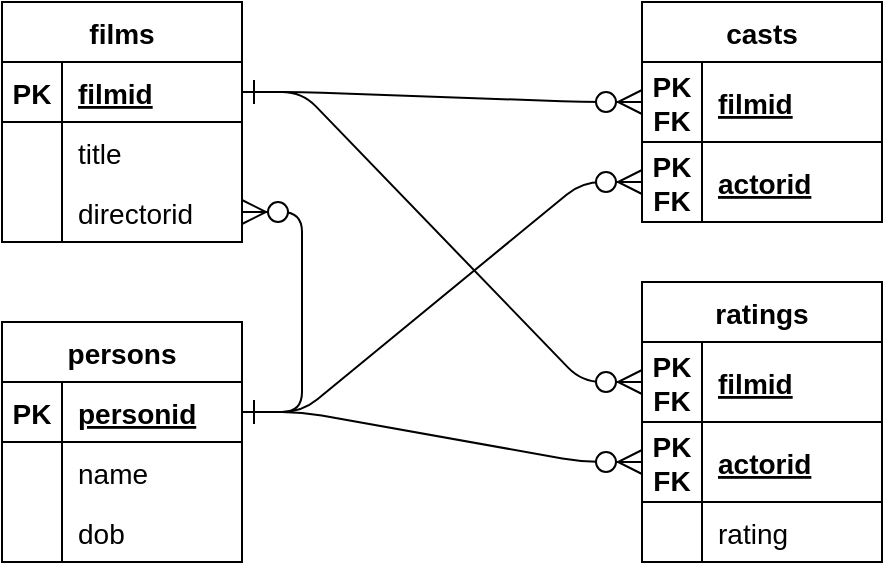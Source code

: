 <mxfile version="13.7.3" type="github"><diagram id="R2lEEEUBdFMjLlhIrx00" name="Page-1"><mxGraphModel dx="936" dy="1539" grid="1" gridSize="10" guides="1" tooltips="1" connect="1" arrows="1" fold="1" page="1" pageScale="1" pageWidth="850" pageHeight="1100" math="0" shadow="0" extFonts="Permanent Marker^https://fonts.googleapis.com/css?family=Permanent+Marker"><root><mxCell id="0"/><mxCell id="1" parent="0"/><mxCell id="C-vyLk0tnHw3VtMMgP7b-1" value="" style="edgeStyle=entityRelationEdgeStyle;endArrow=ERzeroToMany;startArrow=ERone;endFill=1;startFill=0;strokeWidth=1;endSize=10;startSize=10;" parent="1" source="C-vyLk0tnHw3VtMMgP7b-24" target="E-WWtLKtM9pQPpd9IaiY-15" edge="1"><mxGeometry width="100" height="100" relative="1" as="geometry"><mxPoint x="340" y="880" as="sourcePoint"/><mxPoint x="440" y="780" as="targetPoint"/></mxGeometry></mxCell><mxCell id="E-WWtLKtM9pQPpd9IaiY-31" value="" style="edgeStyle=entityRelationEdgeStyle;endArrow=ERzeroToMany;startArrow=ERone;endFill=1;startFill=0;strokeWidth=1;endSize=10;startSize=10;exitX=1;exitY=0.5;exitDx=0;exitDy=0;entryX=0;entryY=0.5;entryDx=0;entryDy=0;" edge="1" parent="1" source="C-vyLk0tnHw3VtMMgP7b-24" target="E-WWtLKtM9pQPpd9IaiY-28"><mxGeometry width="100" height="100" relative="1" as="geometry"><mxPoint x="210" y="375" as="sourcePoint"/><mxPoint x="210" y="595" as="targetPoint"/></mxGeometry></mxCell><mxCell id="E-WWtLKtM9pQPpd9IaiY-32" value="" style="edgeStyle=entityRelationEdgeStyle;endArrow=ERzeroToMany;startArrow=ERone;endFill=1;startFill=0;strokeWidth=1;endSize=10;startSize=10;exitX=1;exitY=0.5;exitDx=0;exitDy=0;entryX=0;entryY=0.5;entryDx=0;entryDy=0;" edge="1" parent="1" source="E-WWtLKtM9pQPpd9IaiY-9" target="E-WWtLKtM9pQPpd9IaiY-19"><mxGeometry width="100" height="100" relative="1" as="geometry"><mxPoint x="210" y="375" as="sourcePoint"/><mxPoint x="410" y="420" as="targetPoint"/></mxGeometry></mxCell><mxCell id="C-vyLk0tnHw3VtMMgP7b-23" value="persons" style="shape=table;startSize=30;container=1;collapsible=1;childLayout=tableLayout;fixedRows=1;rowLines=0;fontStyle=1;align=center;resizeLast=1;fontSize=14;" parent="1" vertex="1"><mxGeometry x="80" y="320" width="120" height="120" as="geometry"/></mxCell><mxCell id="C-vyLk0tnHw3VtMMgP7b-24" value="" style="shape=partialRectangle;collapsible=0;dropTarget=0;pointerEvents=0;fillColor=none;points=[[0,0.5],[1,0.5]];portConstraint=eastwest;top=0;left=0;right=0;bottom=1;fontSize=14;" parent="C-vyLk0tnHw3VtMMgP7b-23" vertex="1"><mxGeometry y="30" width="120" height="30" as="geometry"/></mxCell><mxCell id="C-vyLk0tnHw3VtMMgP7b-25" value="PK" style="shape=partialRectangle;overflow=hidden;connectable=0;fillColor=none;top=0;left=0;bottom=0;right=0;fontStyle=1;fontSize=14;" parent="C-vyLk0tnHw3VtMMgP7b-24" vertex="1"><mxGeometry width="30" height="30" as="geometry"/></mxCell><mxCell id="C-vyLk0tnHw3VtMMgP7b-26" value="personid" style="shape=partialRectangle;overflow=hidden;connectable=0;fillColor=none;top=0;left=0;bottom=0;right=0;align=left;spacingLeft=6;fontStyle=5;fontSize=14;" parent="C-vyLk0tnHw3VtMMgP7b-24" vertex="1"><mxGeometry x="30" width="90" height="30" as="geometry"/></mxCell><mxCell id="C-vyLk0tnHw3VtMMgP7b-27" value="" style="shape=partialRectangle;collapsible=0;dropTarget=0;pointerEvents=0;fillColor=none;points=[[0,0.5],[1,0.5]];portConstraint=eastwest;top=0;left=0;right=0;bottom=0;fontSize=14;" parent="C-vyLk0tnHw3VtMMgP7b-23" vertex="1"><mxGeometry y="60" width="120" height="30" as="geometry"/></mxCell><mxCell id="C-vyLk0tnHw3VtMMgP7b-28" value="" style="shape=partialRectangle;overflow=hidden;connectable=0;fillColor=none;top=0;left=0;bottom=0;right=0;fontSize=14;" parent="C-vyLk0tnHw3VtMMgP7b-27" vertex="1"><mxGeometry width="30" height="30" as="geometry"/></mxCell><mxCell id="C-vyLk0tnHw3VtMMgP7b-29" value="name" style="shape=partialRectangle;overflow=hidden;connectable=0;fillColor=none;top=0;left=0;bottom=0;right=0;align=left;spacingLeft=6;fontSize=14;" parent="C-vyLk0tnHw3VtMMgP7b-27" vertex="1"><mxGeometry x="30" width="90" height="30" as="geometry"/></mxCell><mxCell id="E-WWtLKtM9pQPpd9IaiY-5" value="" style="shape=partialRectangle;collapsible=0;dropTarget=0;pointerEvents=0;fillColor=none;points=[[0,0.5],[1,0.5]];portConstraint=eastwest;top=0;left=0;right=0;bottom=0;fontSize=14;" vertex="1" parent="C-vyLk0tnHw3VtMMgP7b-23"><mxGeometry y="90" width="120" height="30" as="geometry"/></mxCell><mxCell id="E-WWtLKtM9pQPpd9IaiY-6" value="" style="shape=partialRectangle;overflow=hidden;connectable=0;fillColor=none;top=0;left=0;bottom=0;right=0;fontSize=14;" vertex="1" parent="E-WWtLKtM9pQPpd9IaiY-5"><mxGeometry width="30" height="30" as="geometry"/></mxCell><mxCell id="E-WWtLKtM9pQPpd9IaiY-7" value="dob" style="shape=partialRectangle;overflow=hidden;connectable=0;fillColor=none;top=0;left=0;bottom=0;right=0;align=left;spacingLeft=6;fontSize=14;" vertex="1" parent="E-WWtLKtM9pQPpd9IaiY-5"><mxGeometry x="30" width="90" height="30" as="geometry"/></mxCell><mxCell id="E-WWtLKtM9pQPpd9IaiY-8" value="films" style="shape=table;startSize=30;container=1;collapsible=1;childLayout=tableLayout;fixedRows=1;rowLines=0;fontStyle=1;align=center;resizeLast=1;fontSize=14;" vertex="1" parent="1"><mxGeometry x="80" y="160" width="120" height="120" as="geometry"/></mxCell><mxCell id="E-WWtLKtM9pQPpd9IaiY-9" value="" style="shape=partialRectangle;collapsible=0;dropTarget=0;pointerEvents=0;fillColor=none;points=[[0,0.5],[1,0.5]];portConstraint=eastwest;top=0;left=0;right=0;bottom=1;fontSize=14;" vertex="1" parent="E-WWtLKtM9pQPpd9IaiY-8"><mxGeometry y="30" width="120" height="30" as="geometry"/></mxCell><mxCell id="E-WWtLKtM9pQPpd9IaiY-10" value="PK" style="shape=partialRectangle;overflow=hidden;connectable=0;fillColor=none;top=0;left=0;bottom=0;right=0;fontStyle=1;fontSize=14;" vertex="1" parent="E-WWtLKtM9pQPpd9IaiY-9"><mxGeometry width="30" height="30" as="geometry"/></mxCell><mxCell id="E-WWtLKtM9pQPpd9IaiY-11" value="filmid" style="shape=partialRectangle;overflow=hidden;connectable=0;fillColor=none;top=0;left=0;bottom=0;right=0;align=left;spacingLeft=6;fontStyle=5;fontSize=14;" vertex="1" parent="E-WWtLKtM9pQPpd9IaiY-9"><mxGeometry x="30" width="90" height="30" as="geometry"/></mxCell><mxCell id="E-WWtLKtM9pQPpd9IaiY-12" value="" style="shape=partialRectangle;collapsible=0;dropTarget=0;pointerEvents=0;fillColor=none;points=[[0,0.5],[1,0.5]];portConstraint=eastwest;top=0;left=0;right=0;bottom=0;fontSize=14;" vertex="1" parent="E-WWtLKtM9pQPpd9IaiY-8"><mxGeometry y="60" width="120" height="30" as="geometry"/></mxCell><mxCell id="E-WWtLKtM9pQPpd9IaiY-13" value="" style="shape=partialRectangle;overflow=hidden;connectable=0;fillColor=none;top=0;left=0;bottom=0;right=0;fontSize=14;" vertex="1" parent="E-WWtLKtM9pQPpd9IaiY-12"><mxGeometry width="30" height="30" as="geometry"/></mxCell><mxCell id="E-WWtLKtM9pQPpd9IaiY-14" value="title" style="shape=partialRectangle;overflow=hidden;connectable=0;fillColor=none;top=0;left=0;bottom=0;right=0;align=left;spacingLeft=6;fontSize=14;" vertex="1" parent="E-WWtLKtM9pQPpd9IaiY-12"><mxGeometry x="30" width="90" height="30" as="geometry"/></mxCell><mxCell id="E-WWtLKtM9pQPpd9IaiY-15" value="" style="shape=partialRectangle;collapsible=0;dropTarget=0;pointerEvents=0;fillColor=none;points=[[0,0.5],[1,0.5]];portConstraint=eastwest;top=0;left=0;right=0;bottom=0;fontSize=14;" vertex="1" parent="E-WWtLKtM9pQPpd9IaiY-8"><mxGeometry y="90" width="120" height="30" as="geometry"/></mxCell><mxCell id="E-WWtLKtM9pQPpd9IaiY-16" value="" style="shape=partialRectangle;overflow=hidden;connectable=0;fillColor=none;top=0;left=0;bottom=0;right=0;fontSize=14;" vertex="1" parent="E-WWtLKtM9pQPpd9IaiY-15"><mxGeometry width="30" height="30" as="geometry"/></mxCell><mxCell id="E-WWtLKtM9pQPpd9IaiY-17" value="directorid" style="shape=partialRectangle;overflow=hidden;connectable=0;fillColor=none;top=0;left=0;bottom=0;right=0;align=left;spacingLeft=6;fontSize=14;" vertex="1" parent="E-WWtLKtM9pQPpd9IaiY-15"><mxGeometry x="30" width="90" height="30" as="geometry"/></mxCell><mxCell id="E-WWtLKtM9pQPpd9IaiY-18" value="casts" style="shape=table;startSize=30;container=1;collapsible=1;childLayout=tableLayout;fixedRows=1;rowLines=0;fontStyle=1;align=center;resizeLast=1;fontSize=14;" vertex="1" parent="1"><mxGeometry x="400" y="160" width="120" height="110" as="geometry"/></mxCell><mxCell id="E-WWtLKtM9pQPpd9IaiY-19" value="" style="shape=partialRectangle;collapsible=0;dropTarget=0;pointerEvents=0;fillColor=none;points=[[0,0.5],[1,0.5]];portConstraint=eastwest;top=0;left=0;right=0;bottom=1;fontSize=14;" vertex="1" parent="E-WWtLKtM9pQPpd9IaiY-18"><mxGeometry y="30" width="120" height="40" as="geometry"/></mxCell><mxCell id="E-WWtLKtM9pQPpd9IaiY-20" value="PK&#xa;FK" style="shape=partialRectangle;overflow=hidden;connectable=0;fillColor=none;top=0;left=0;bottom=0;right=0;fontStyle=1;fontSize=14;" vertex="1" parent="E-WWtLKtM9pQPpd9IaiY-19"><mxGeometry width="30" height="40" as="geometry"/></mxCell><mxCell id="E-WWtLKtM9pQPpd9IaiY-21" value="filmid" style="shape=partialRectangle;overflow=hidden;connectable=0;fillColor=none;top=0;left=0;bottom=0;right=0;align=left;spacingLeft=6;fontStyle=5;fontSize=14;" vertex="1" parent="E-WWtLKtM9pQPpd9IaiY-19"><mxGeometry x="30" width="90" height="40" as="geometry"/></mxCell><mxCell id="E-WWtLKtM9pQPpd9IaiY-28" value="" style="shape=partialRectangle;collapsible=0;dropTarget=0;pointerEvents=0;fillColor=none;points=[[0,0.5],[1,0.5]];portConstraint=eastwest;top=0;left=0;right=0;bottom=1;fontSize=14;" vertex="1" parent="E-WWtLKtM9pQPpd9IaiY-18"><mxGeometry y="70" width="120" height="40" as="geometry"/></mxCell><mxCell id="E-WWtLKtM9pQPpd9IaiY-29" value="PK&#xa;FK" style="shape=partialRectangle;overflow=hidden;connectable=0;fillColor=none;top=0;left=0;bottom=0;right=0;fontStyle=1;fontSize=14;" vertex="1" parent="E-WWtLKtM9pQPpd9IaiY-28"><mxGeometry width="30" height="40" as="geometry"/></mxCell><mxCell id="E-WWtLKtM9pQPpd9IaiY-30" value="actorid" style="shape=partialRectangle;overflow=hidden;connectable=0;fillColor=none;top=0;left=0;bottom=0;right=0;align=left;spacingLeft=6;fontStyle=5;fontSize=14;" vertex="1" parent="E-WWtLKtM9pQPpd9IaiY-28"><mxGeometry x="30" width="90" height="40" as="geometry"/></mxCell><mxCell id="E-WWtLKtM9pQPpd9IaiY-33" value="ratings" style="shape=table;startSize=30;container=1;collapsible=1;childLayout=tableLayout;fixedRows=1;rowLines=0;fontStyle=1;align=center;resizeLast=1;fontSize=14;" vertex="1" parent="1"><mxGeometry x="400" y="300" width="120" height="140" as="geometry"/></mxCell><mxCell id="E-WWtLKtM9pQPpd9IaiY-34" value="" style="shape=partialRectangle;collapsible=0;dropTarget=0;pointerEvents=0;fillColor=none;points=[[0,0.5],[1,0.5]];portConstraint=eastwest;top=0;left=0;right=0;bottom=1;fontSize=14;" vertex="1" parent="E-WWtLKtM9pQPpd9IaiY-33"><mxGeometry y="30" width="120" height="40" as="geometry"/></mxCell><mxCell id="E-WWtLKtM9pQPpd9IaiY-35" value="PK&#xa;FK" style="shape=partialRectangle;overflow=hidden;connectable=0;fillColor=none;top=0;left=0;bottom=0;right=0;fontStyle=1;fontSize=14;" vertex="1" parent="E-WWtLKtM9pQPpd9IaiY-34"><mxGeometry width="30" height="40" as="geometry"/></mxCell><mxCell id="E-WWtLKtM9pQPpd9IaiY-36" value="filmid" style="shape=partialRectangle;overflow=hidden;connectable=0;fillColor=none;top=0;left=0;bottom=0;right=0;align=left;spacingLeft=6;fontStyle=5;fontSize=14;" vertex="1" parent="E-WWtLKtM9pQPpd9IaiY-34"><mxGeometry x="30" width="90" height="40" as="geometry"/></mxCell><mxCell id="E-WWtLKtM9pQPpd9IaiY-37" value="" style="shape=partialRectangle;collapsible=0;dropTarget=0;pointerEvents=0;fillColor=none;points=[[0,0.5],[1,0.5]];portConstraint=eastwest;top=0;left=0;right=0;bottom=1;fontSize=14;" vertex="1" parent="E-WWtLKtM9pQPpd9IaiY-33"><mxGeometry y="70" width="120" height="40" as="geometry"/></mxCell><mxCell id="E-WWtLKtM9pQPpd9IaiY-38" value="PK&#xa;FK" style="shape=partialRectangle;overflow=hidden;connectable=0;fillColor=none;top=0;left=0;bottom=0;right=0;fontStyle=1;fontSize=14;" vertex="1" parent="E-WWtLKtM9pQPpd9IaiY-37"><mxGeometry width="30" height="40" as="geometry"/></mxCell><mxCell id="E-WWtLKtM9pQPpd9IaiY-39" value="actorid" style="shape=partialRectangle;overflow=hidden;connectable=0;fillColor=none;top=0;left=0;bottom=0;right=0;align=left;spacingLeft=6;fontStyle=5;fontSize=14;" vertex="1" parent="E-WWtLKtM9pQPpd9IaiY-37"><mxGeometry x="30" width="90" height="40" as="geometry"/></mxCell><mxCell id="E-WWtLKtM9pQPpd9IaiY-40" value="" style="shape=partialRectangle;collapsible=0;dropTarget=0;pointerEvents=0;fillColor=none;points=[[0,0.5],[1,0.5]];portConstraint=eastwest;top=0;left=0;right=0;bottom=1;fontSize=14;" vertex="1" parent="E-WWtLKtM9pQPpd9IaiY-33"><mxGeometry y="110" width="120" height="30" as="geometry"/></mxCell><mxCell id="E-WWtLKtM9pQPpd9IaiY-41" value="" style="shape=partialRectangle;overflow=hidden;connectable=0;fillColor=none;top=0;left=0;bottom=0;right=0;fontStyle=1;fontSize=14;" vertex="1" parent="E-WWtLKtM9pQPpd9IaiY-40"><mxGeometry width="30" height="30" as="geometry"/></mxCell><mxCell id="E-WWtLKtM9pQPpd9IaiY-42" value="rating" style="shape=partialRectangle;overflow=hidden;connectable=0;fillColor=none;top=0;left=0;bottom=0;right=0;align=left;spacingLeft=6;fontStyle=0;fontSize=14;" vertex="1" parent="E-WWtLKtM9pQPpd9IaiY-40"><mxGeometry x="30" width="90" height="30" as="geometry"/></mxCell><mxCell id="E-WWtLKtM9pQPpd9IaiY-43" value="" style="edgeStyle=entityRelationEdgeStyle;endArrow=ERzeroToMany;startArrow=ERone;endFill=1;startFill=0;strokeWidth=1;endSize=10;startSize=10;exitX=1;exitY=0.5;exitDx=0;exitDy=0;entryX=0;entryY=0.5;entryDx=0;entryDy=0;" edge="1" parent="1" source="E-WWtLKtM9pQPpd9IaiY-9" target="E-WWtLKtM9pQPpd9IaiY-34"><mxGeometry width="100" height="100" relative="1" as="geometry"><mxPoint x="210" y="215" as="sourcePoint"/><mxPoint x="410" y="220" as="targetPoint"/></mxGeometry></mxCell><mxCell id="E-WWtLKtM9pQPpd9IaiY-44" value="" style="edgeStyle=entityRelationEdgeStyle;endArrow=ERzeroToMany;startArrow=ERone;endFill=1;startFill=0;strokeWidth=1;endSize=10;startSize=10;exitX=1;exitY=0.5;exitDx=0;exitDy=0;entryX=0;entryY=0.5;entryDx=0;entryDy=0;" edge="1" parent="1" source="C-vyLk0tnHw3VtMMgP7b-24" target="E-WWtLKtM9pQPpd9IaiY-37"><mxGeometry width="100" height="100" relative="1" as="geometry"><mxPoint x="210" y="375" as="sourcePoint"/><mxPoint x="410" y="260" as="targetPoint"/></mxGeometry></mxCell></root></mxGraphModel></diagram></mxfile>